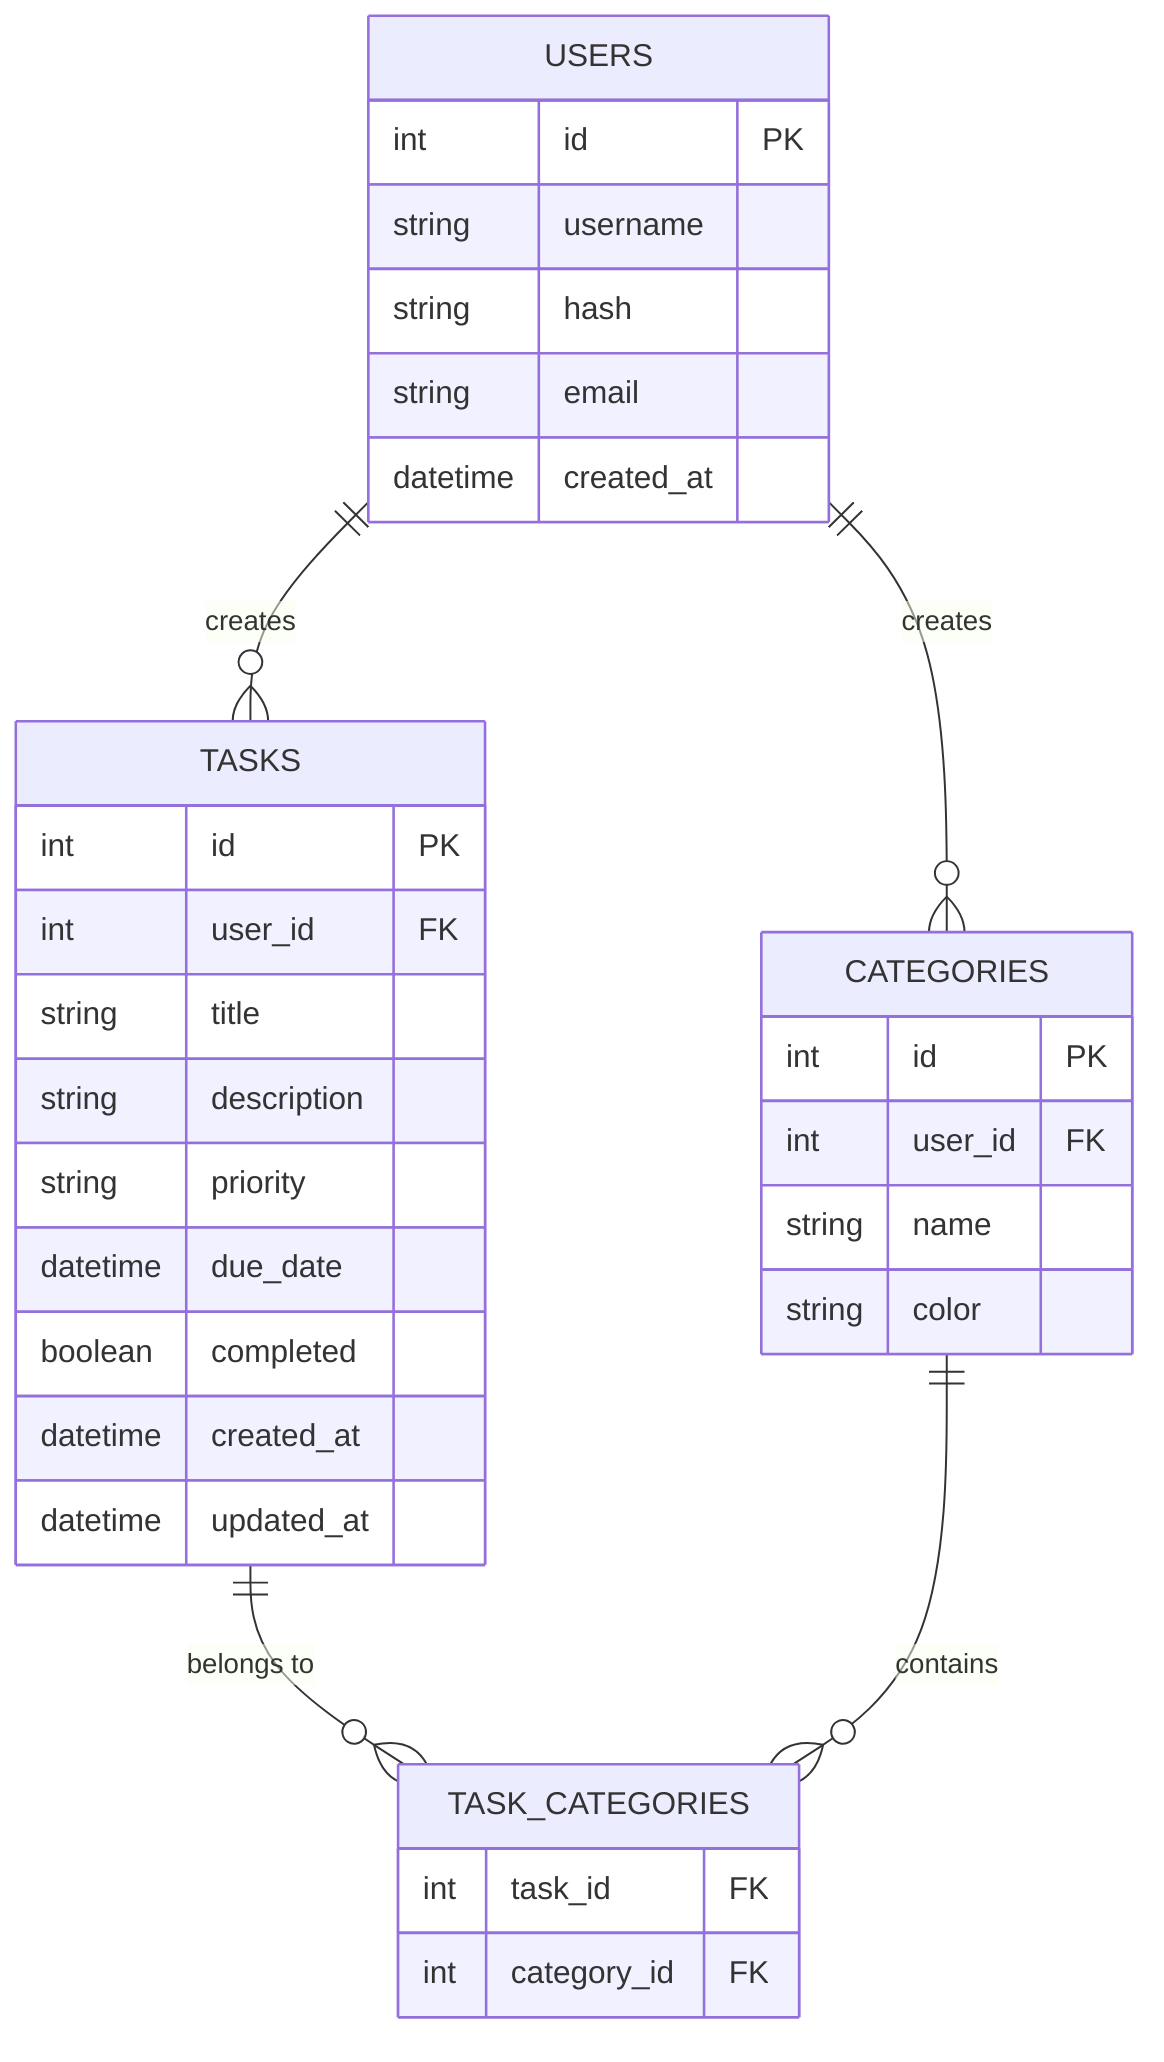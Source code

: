 erDiagram
    USERS {
        int id PK
        string username
        string hash
        string email
        datetime created_at
    }

    TASKS {
        int id PK
        int user_id FK
        string title
        string description
        string priority
        datetime due_date
        boolean completed
        datetime created_at
        datetime updated_at
    }

    CATEGORIES {
        int id PK
        int user_id FK
        string name
        string color
    }

    TASK_CATEGORIES {
        int task_id FK
        int category_id FK
    }

    USERS ||--o{ TASKS : "creates"
    USERS ||--o{ CATEGORIES : "creates"
    TASKS ||--o{ TASK_CATEGORIES : "belongs to"
    CATEGORIES ||--o{ TASK_CATEGORIES : "contains"